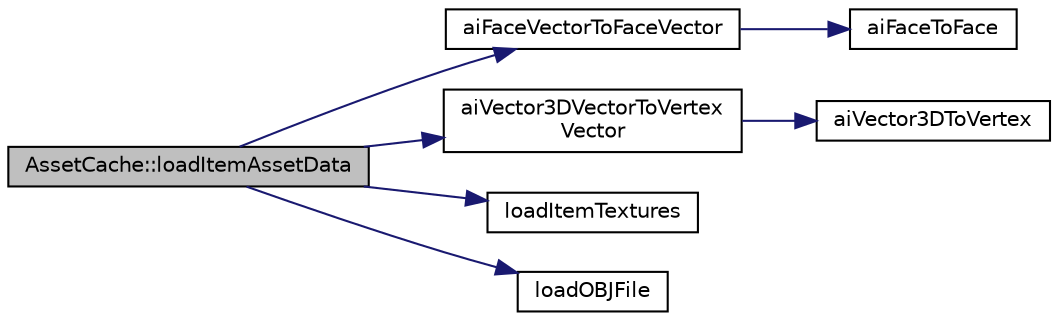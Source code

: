 digraph "AssetCache::loadItemAssetData"
{
 // LATEX_PDF_SIZE
  edge [fontname="Helvetica",fontsize="10",labelfontname="Helvetica",labelfontsize="10"];
  node [fontname="Helvetica",fontsize="10",shape=record];
  rankdir="LR";
  Node1 [label="AssetCache::loadItemAssetData",height=0.2,width=0.4,color="black", fillcolor="grey75", style="filled", fontcolor="black",tooltip="Loads the item assets data."];
  Node1 -> Node2 [color="midnightblue",fontsize="10",style="solid",fontname="Helvetica"];
  Node2 [label="aiFaceVectorToFaceVector",height=0.2,width=0.4,color="black", fillcolor="white", style="filled",URL="$Assimp_8cpp.html#aaab18d6f2188530eb4622a96323262f0",tooltip="Convert vector of aiFace to vector of RehtiGraphics Faces."];
  Node2 -> Node3 [color="midnightblue",fontsize="10",style="solid",fontname="Helvetica"];
  Node3 [label="aiFaceToFace",height=0.2,width=0.4,color="black", fillcolor="white", style="filled",URL="$Assimp_8cpp.html#a7cbf60c3304e9dd0f4aa2171ec35c28f",tooltip="Convert aiFace to RehtiGraphics Face."];
  Node1 -> Node4 [color="midnightblue",fontsize="10",style="solid",fontname="Helvetica"];
  Node4 [label="aiVector3DVectorToVertex\lVector",height=0.2,width=0.4,color="black", fillcolor="white", style="filled",URL="$Assimp_8cpp.html#a9ddad02911e2eec37c2ade7bb7d97e3d",tooltip="Convert vector of aiVector3D to vector of Vertex."];
  Node4 -> Node5 [color="midnightblue",fontsize="10",style="solid",fontname="Helvetica"];
  Node5 [label="aiVector3DToVertex",height=0.2,width=0.4,color="black", fillcolor="white", style="filled",URL="$Assimp_8cpp.html#ad5612bf8567030f4f54822987bc925c4",tooltip="Convert aiVector3D to Vertex."];
  Node1 -> Node6 [color="midnightblue",fontsize="10",style="solid",fontname="Helvetica"];
  Node6 [label="loadItemTextures",height=0.2,width=0.4,color="black", fillcolor="white", style="filled",URL="$TextureReader_8cpp.html#aab95b589b7d0b99042485c8496696635",tooltip="Reads all the item object textures and item icons into a map (key=filename, value=ImageData)"];
  Node1 -> Node7 [color="midnightblue",fontsize="10",style="solid",fontname="Helvetica"];
  Node7 [label="loadOBJFile",height=0.2,width=0.4,color="black", fillcolor="white", style="filled",URL="$Assimp_8cpp.html#ad1fec01f0d6059e5e66dcf2bd0840137",tooltip="Loads the object from the given path."];
}
